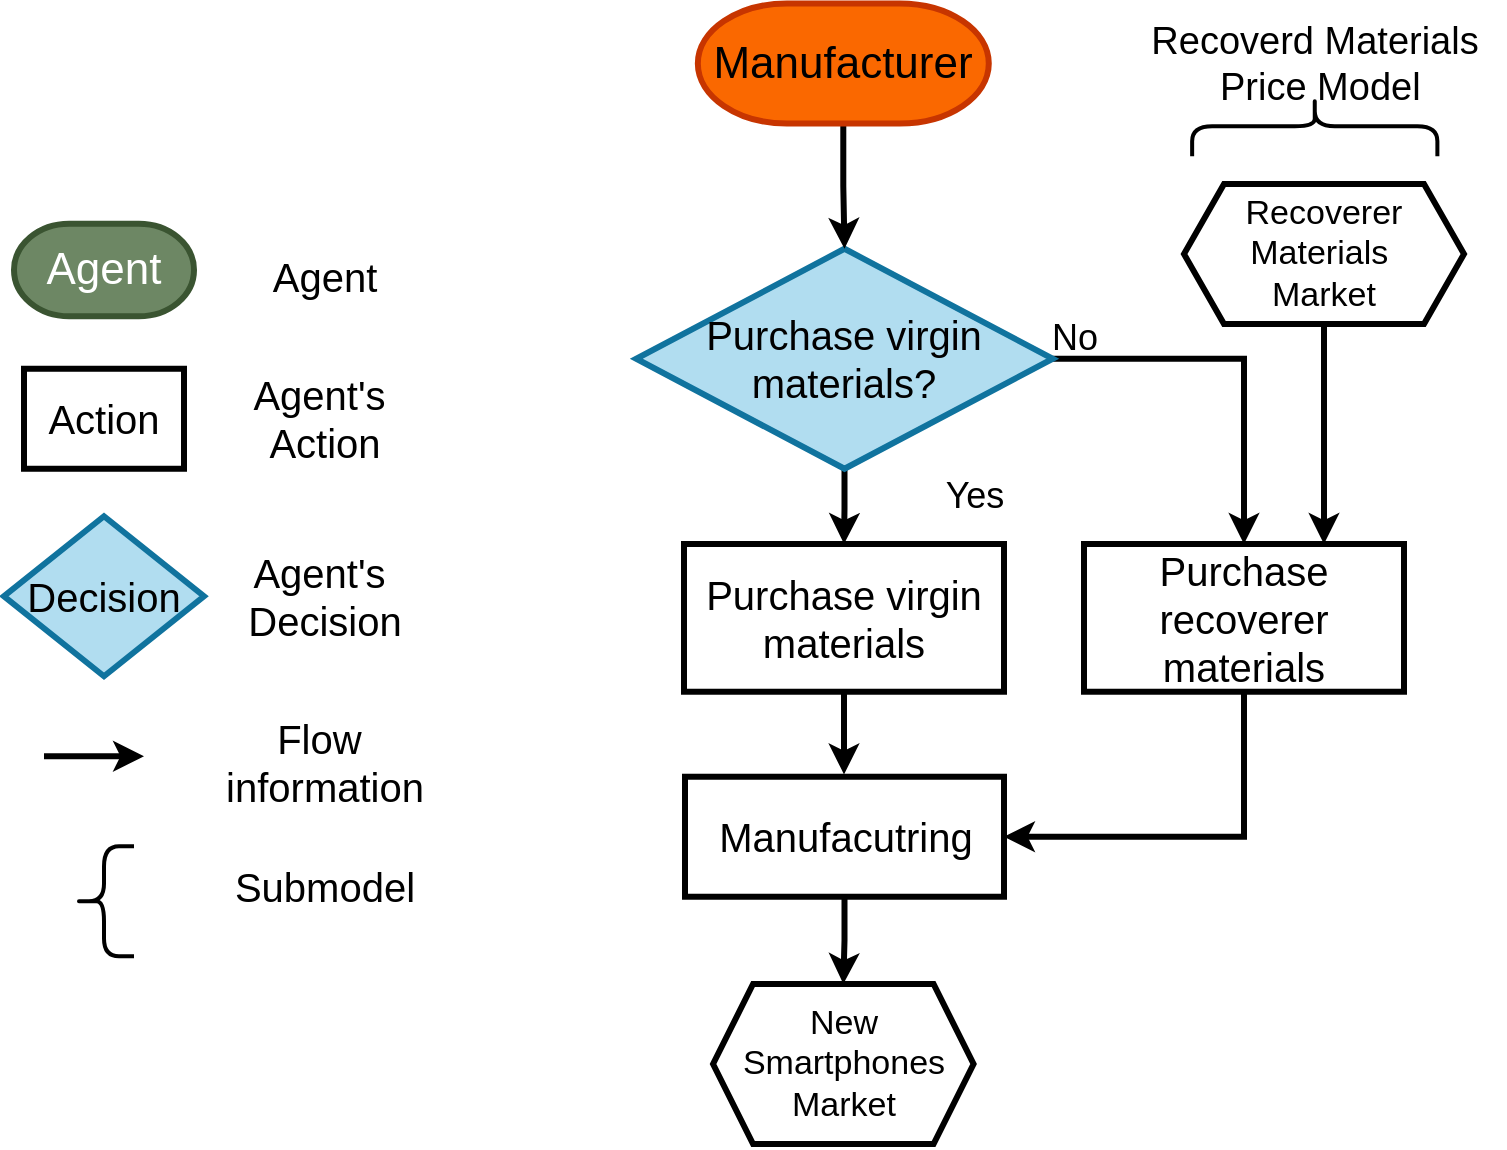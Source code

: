 <mxfile version="24.7.12">
  <diagram id="C5RBs43oDa-KdzZeNtuy" name="Page-1">
    <mxGraphModel dx="1562" dy="845" grid="1" gridSize="10" guides="1" tooltips="1" connect="1" arrows="1" fold="1" page="1" pageScale="1" pageWidth="827" pageHeight="1169" math="0" shadow="0">
      <root>
        <mxCell id="WIyWlLk6GJQsqaUBKTNV-0" />
        <mxCell id="WIyWlLk6GJQsqaUBKTNV-1" parent="WIyWlLk6GJQsqaUBKTNV-0" />
        <mxCell id="bDE5EPqDkpvJi6Vv1kTd-0" value="" style="shape=curlyBracket;whiteSpace=wrap;html=1;rounded=1;labelPosition=left;verticalLabelPosition=middle;align=right;verticalAlign=middle;size=0.5;strokeWidth=2;" parent="WIyWlLk6GJQsqaUBKTNV-1" vertex="1">
          <mxGeometry x="55" y="501.13" width="30" height="55" as="geometry" />
        </mxCell>
        <mxCell id="bDE5EPqDkpvJi6Vv1kTd-1" value="&lt;font style=&quot;font-size: 20px;&quot;&gt;Submodel&lt;/font&gt;" style="text;html=1;align=center;verticalAlign=middle;resizable=0;points=[];autosize=1;strokeColor=none;fillColor=none;" parent="WIyWlLk6GJQsqaUBKTNV-1" vertex="1">
          <mxGeometry x="125" y="501.13" width="110" height="40" as="geometry" />
        </mxCell>
        <mxCell id="bDE5EPqDkpvJi6Vv1kTd-2" value="" style="endArrow=classic;html=1;rounded=0;strokeWidth=3;" parent="WIyWlLk6GJQsqaUBKTNV-1" edge="1">
          <mxGeometry width="50" height="50" relative="1" as="geometry">
            <mxPoint x="40" y="456.13" as="sourcePoint" />
            <mxPoint x="90" y="456.13" as="targetPoint" />
          </mxGeometry>
        </mxCell>
        <mxCell id="bDE5EPqDkpvJi6Vv1kTd-3" value="&lt;font style=&quot;font-size: 20px;&quot;&gt;Flow&amp;nbsp;&lt;/font&gt;&lt;div&gt;&lt;font style=&quot;font-size: 20px;&quot;&gt;information&lt;/font&gt;&lt;/div&gt;" style="text;html=1;align=center;verticalAlign=middle;resizable=0;points=[];autosize=1;strokeColor=none;fillColor=none;" parent="WIyWlLk6GJQsqaUBKTNV-1" vertex="1">
          <mxGeometry x="120" y="428.63" width="120" height="60" as="geometry" />
        </mxCell>
        <mxCell id="bDE5EPqDkpvJi6Vv1kTd-4" value="&lt;font style=&quot;font-size: 20px;&quot;&gt;Decision&lt;/font&gt;" style="rhombus;whiteSpace=wrap;html=1;fontSize=20;strokeWidth=3;fillColor=#b1ddf0;strokeColor=#10739e;" parent="WIyWlLk6GJQsqaUBKTNV-1" vertex="1">
          <mxGeometry x="20" y="336.13" width="100" height="80" as="geometry" />
        </mxCell>
        <mxCell id="bDE5EPqDkpvJi6Vv1kTd-5" value="&lt;span style=&quot;font-size: 20px;&quot;&gt;Agent&#39;s&amp;nbsp;&lt;/span&gt;&lt;div&gt;&lt;span style=&quot;font-size: 20px;&quot;&gt;Decision&lt;/span&gt;&lt;/div&gt;" style="text;html=1;align=center;verticalAlign=middle;resizable=0;points=[];autosize=1;strokeColor=none;fillColor=none;" parent="WIyWlLk6GJQsqaUBKTNV-1" vertex="1">
          <mxGeometry x="130" y="346.13" width="100" height="60" as="geometry" />
        </mxCell>
        <mxCell id="bDE5EPqDkpvJi6Vv1kTd-6" value="Action" style="rounded=0;whiteSpace=wrap;html=1;fontSize=20;strokeWidth=3;" parent="WIyWlLk6GJQsqaUBKTNV-1" vertex="1">
          <mxGeometry x="30" y="262.38" width="80" height="50" as="geometry" />
        </mxCell>
        <mxCell id="bDE5EPqDkpvJi6Vv1kTd-7" value="&lt;span style=&quot;font-size: 20px;&quot;&gt;Agent&#39;s&amp;nbsp;&lt;/span&gt;&lt;div&gt;&lt;span style=&quot;font-size: 20px;&quot;&gt;Action&lt;/span&gt;&lt;/div&gt;" style="text;html=1;align=center;verticalAlign=middle;resizable=0;points=[];autosize=1;strokeColor=none;fillColor=none;" parent="WIyWlLk6GJQsqaUBKTNV-1" vertex="1">
          <mxGeometry x="130" y="257.38" width="100" height="60" as="geometry" />
        </mxCell>
        <mxCell id="bDE5EPqDkpvJi6Vv1kTd-8" value="&lt;span style=&quot;color: rgb(255, 255, 255); font-size: 22px;&quot;&gt;Agent&lt;/span&gt;" style="strokeWidth=3;html=1;shape=mxgraph.flowchart.terminator;whiteSpace=wrap;fillColor=#6d8764;strokeColor=#3A5431;fontColor=#ffffff;" parent="WIyWlLk6GJQsqaUBKTNV-1" vertex="1">
          <mxGeometry x="25" y="189.88" width="90" height="46.25" as="geometry" />
        </mxCell>
        <mxCell id="bDE5EPqDkpvJi6Vv1kTd-9" value="&lt;span style=&quot;font-size: 20px;&quot;&gt;Agent&lt;/span&gt;" style="text;html=1;align=center;verticalAlign=middle;resizable=0;points=[];autosize=1;strokeColor=none;fillColor=none;" parent="WIyWlLk6GJQsqaUBKTNV-1" vertex="1">
          <mxGeometry x="140" y="196.13" width="80" height="40" as="geometry" />
        </mxCell>
        <mxCell id="bDE5EPqDkpvJi6Vv1kTd-11" style="edgeStyle=orthogonalEdgeStyle;rounded=0;orthogonalLoop=1;jettySize=auto;html=1;exitX=1;exitY=0.5;exitDx=0;exitDy=0;entryX=0.5;entryY=0;entryDx=0;entryDy=0;strokeWidth=3;" parent="WIyWlLk6GJQsqaUBKTNV-1" source="bDE5EPqDkpvJi6Vv1kTd-13" target="bDE5EPqDkpvJi6Vv1kTd-17" edge="1">
          <mxGeometry relative="1" as="geometry" />
        </mxCell>
        <mxCell id="AHmvHBr6PL5MCwACmhlN-1" style="edgeStyle=orthogonalEdgeStyle;rounded=0;orthogonalLoop=1;jettySize=auto;html=1;entryX=0.5;entryY=0;entryDx=0;entryDy=0;strokeWidth=3;" edge="1" parent="WIyWlLk6GJQsqaUBKTNV-1" source="bDE5EPqDkpvJi6Vv1kTd-13" target="AHmvHBr6PL5MCwACmhlN-0">
          <mxGeometry relative="1" as="geometry" />
        </mxCell>
        <mxCell id="bDE5EPqDkpvJi6Vv1kTd-13" value="&lt;font style=&quot;font-size: 20px;&quot;&gt;Purchase virgin materials?&lt;/font&gt;" style="rhombus;whiteSpace=wrap;html=1;fontSize=20;strokeWidth=3;fillColor=#b1ddf0;strokeColor=#10739e;" parent="WIyWlLk6GJQsqaUBKTNV-1" vertex="1">
          <mxGeometry x="336.1" y="202.38" width="208.3" height="110" as="geometry" />
        </mxCell>
        <mxCell id="AHmvHBr6PL5MCwACmhlN-3" style="edgeStyle=orthogonalEdgeStyle;rounded=0;orthogonalLoop=1;jettySize=auto;html=1;entryX=1;entryY=0.5;entryDx=0;entryDy=0;exitX=0.5;exitY=1;exitDx=0;exitDy=0;strokeWidth=3;" edge="1" parent="WIyWlLk6GJQsqaUBKTNV-1" source="bDE5EPqDkpvJi6Vv1kTd-17" target="bDE5EPqDkpvJi6Vv1kTd-42">
          <mxGeometry relative="1" as="geometry" />
        </mxCell>
        <mxCell id="bDE5EPqDkpvJi6Vv1kTd-17" value="Purchase recoverer materials" style="rounded=0;whiteSpace=wrap;html=1;fontSize=20;strokeWidth=3;" parent="WIyWlLk6GJQsqaUBKTNV-1" vertex="1">
          <mxGeometry x="560" y="350" width="160" height="73.87" as="geometry" />
        </mxCell>
        <mxCell id="bDE5EPqDkpvJi6Vv1kTd-31" value="&lt;span style=&quot;font-size: 19px;&quot;&gt;Recoverd Materials&lt;/span&gt;&lt;div&gt;&lt;span style=&quot;font-size: 19px;&quot;&gt;&amp;nbsp;Price Model&lt;/span&gt;&lt;/div&gt;" style="text;html=1;align=center;verticalAlign=middle;resizable=0;points=[];autosize=1;strokeColor=none;fillColor=none;" parent="WIyWlLk6GJQsqaUBKTNV-1" vertex="1">
          <mxGeometry x="580.38" y="79.76" width="190" height="60" as="geometry" />
        </mxCell>
        <mxCell id="bDE5EPqDkpvJi6Vv1kTd-34" value="&lt;font style=&quot;font-size: 18px;&quot;&gt;Yes&lt;/font&gt;" style="text;html=1;align=center;verticalAlign=middle;resizable=0;points=[];autosize=1;strokeColor=none;fillColor=none;" parent="WIyWlLk6GJQsqaUBKTNV-1" vertex="1">
          <mxGeometry x="480.38" y="306.13" width="50" height="40" as="geometry" />
        </mxCell>
        <mxCell id="bDE5EPqDkpvJi6Vv1kTd-35" value="&lt;font style=&quot;font-size: 18px;&quot;&gt;No&lt;/font&gt;" style="text;html=1;align=center;verticalAlign=middle;resizable=0;points=[];autosize=1;strokeColor=none;fillColor=none;" parent="WIyWlLk6GJQsqaUBKTNV-1" vertex="1">
          <mxGeometry x="530.38" y="227.38" width="50" height="40" as="geometry" />
        </mxCell>
        <mxCell id="AHmvHBr6PL5MCwACmhlN-14" style="edgeStyle=orthogonalEdgeStyle;rounded=0;orthogonalLoop=1;jettySize=auto;html=1;entryX=0.5;entryY=0;entryDx=0;entryDy=0;strokeWidth=3;" edge="1" parent="WIyWlLk6GJQsqaUBKTNV-1" source="bDE5EPqDkpvJi6Vv1kTd-40" target="bDE5EPqDkpvJi6Vv1kTd-13">
          <mxGeometry relative="1" as="geometry" />
        </mxCell>
        <mxCell id="bDE5EPqDkpvJi6Vv1kTd-40" value="&lt;span style=&quot;font-size: 22px;&quot;&gt;Manufacturer&lt;/span&gt;" style="strokeWidth=3;html=1;shape=mxgraph.flowchart.terminator;whiteSpace=wrap;fillColor=#fa6800;fontColor=#000000;strokeColor=#C73500;" parent="WIyWlLk6GJQsqaUBKTNV-1" vertex="1">
          <mxGeometry x="366.92" y="79.76" width="145.47" height="60" as="geometry" />
        </mxCell>
        <mxCell id="AHmvHBr6PL5MCwACmhlN-6" style="edgeStyle=orthogonalEdgeStyle;rounded=0;orthogonalLoop=1;jettySize=auto;html=1;entryX=0.5;entryY=0;entryDx=0;entryDy=0;strokeWidth=3;" edge="1" parent="WIyWlLk6GJQsqaUBKTNV-1" source="bDE5EPqDkpvJi6Vv1kTd-42" target="AHmvHBr6PL5MCwACmhlN-5">
          <mxGeometry relative="1" as="geometry" />
        </mxCell>
        <mxCell id="bDE5EPqDkpvJi6Vv1kTd-42" value="Manufacutring" style="rounded=0;whiteSpace=wrap;html=1;fontSize=20;strokeWidth=3;" parent="WIyWlLk6GJQsqaUBKTNV-1" vertex="1">
          <mxGeometry x="360.5" y="466.37" width="159.5" height="60" as="geometry" />
        </mxCell>
        <mxCell id="bDE5EPqDkpvJi6Vv1kTd-57" value="" style="shape=curlyBracket;whiteSpace=wrap;html=1;rounded=1;labelPosition=left;verticalLabelPosition=middle;align=right;verticalAlign=middle;size=0.5;strokeWidth=2;rotation=90;" parent="WIyWlLk6GJQsqaUBKTNV-1" vertex="1">
          <mxGeometry x="660.38" y="79.76" width="30" height="122.62" as="geometry" />
        </mxCell>
        <mxCell id="AHmvHBr6PL5MCwACmhlN-2" style="edgeStyle=orthogonalEdgeStyle;rounded=0;orthogonalLoop=1;jettySize=auto;html=1;exitX=0.5;exitY=1;exitDx=0;exitDy=0;strokeWidth=3;" edge="1" parent="WIyWlLk6GJQsqaUBKTNV-1" source="AHmvHBr6PL5MCwACmhlN-0">
          <mxGeometry relative="1" as="geometry">
            <mxPoint x="440" y="465.24" as="targetPoint" />
          </mxGeometry>
        </mxCell>
        <mxCell id="AHmvHBr6PL5MCwACmhlN-0" value="Purchase virgin materials" style="rounded=0;whiteSpace=wrap;html=1;fontSize=20;strokeWidth=3;" vertex="1" parent="WIyWlLk6GJQsqaUBKTNV-1">
          <mxGeometry x="360" y="350" width="160" height="73.87" as="geometry" />
        </mxCell>
        <mxCell id="AHmvHBr6PL5MCwACmhlN-5" value="&lt;font style=&quot;font-size: 17px;&quot;&gt;New Smartphones Market&lt;/font&gt;" style="shape=hexagon;perimeter=hexagonPerimeter2;whiteSpace=wrap;html=1;fixedSize=1;strokeWidth=3;" vertex="1" parent="WIyWlLk6GJQsqaUBKTNV-1">
          <mxGeometry x="374.53" y="570" width="130.25" height="80" as="geometry" />
        </mxCell>
        <mxCell id="AHmvHBr6PL5MCwACmhlN-10" style="edgeStyle=orthogonalEdgeStyle;rounded=0;orthogonalLoop=1;jettySize=auto;html=1;entryX=0.75;entryY=0;entryDx=0;entryDy=0;strokeWidth=3;" edge="1" parent="WIyWlLk6GJQsqaUBKTNV-1" source="AHmvHBr6PL5MCwACmhlN-8" target="bDE5EPqDkpvJi6Vv1kTd-17">
          <mxGeometry relative="1" as="geometry" />
        </mxCell>
        <mxCell id="AHmvHBr6PL5MCwACmhlN-8" value="&lt;font style=&quot;font-size: 17px;&quot;&gt;&lt;span style=&quot;&quot;&gt;Recoverer Materials&lt;/span&gt;&amp;nbsp;&lt;/font&gt;&lt;div&gt;&lt;font style=&quot;font-size: 17px;&quot;&gt;Market&lt;/font&gt;&lt;/div&gt;" style="shape=hexagon;perimeter=hexagonPerimeter2;whiteSpace=wrap;html=1;fixedSize=1;strokeWidth=3;" vertex="1" parent="WIyWlLk6GJQsqaUBKTNV-1">
          <mxGeometry x="610" y="170" width="140" height="70" as="geometry" />
        </mxCell>
      </root>
    </mxGraphModel>
  </diagram>
</mxfile>
